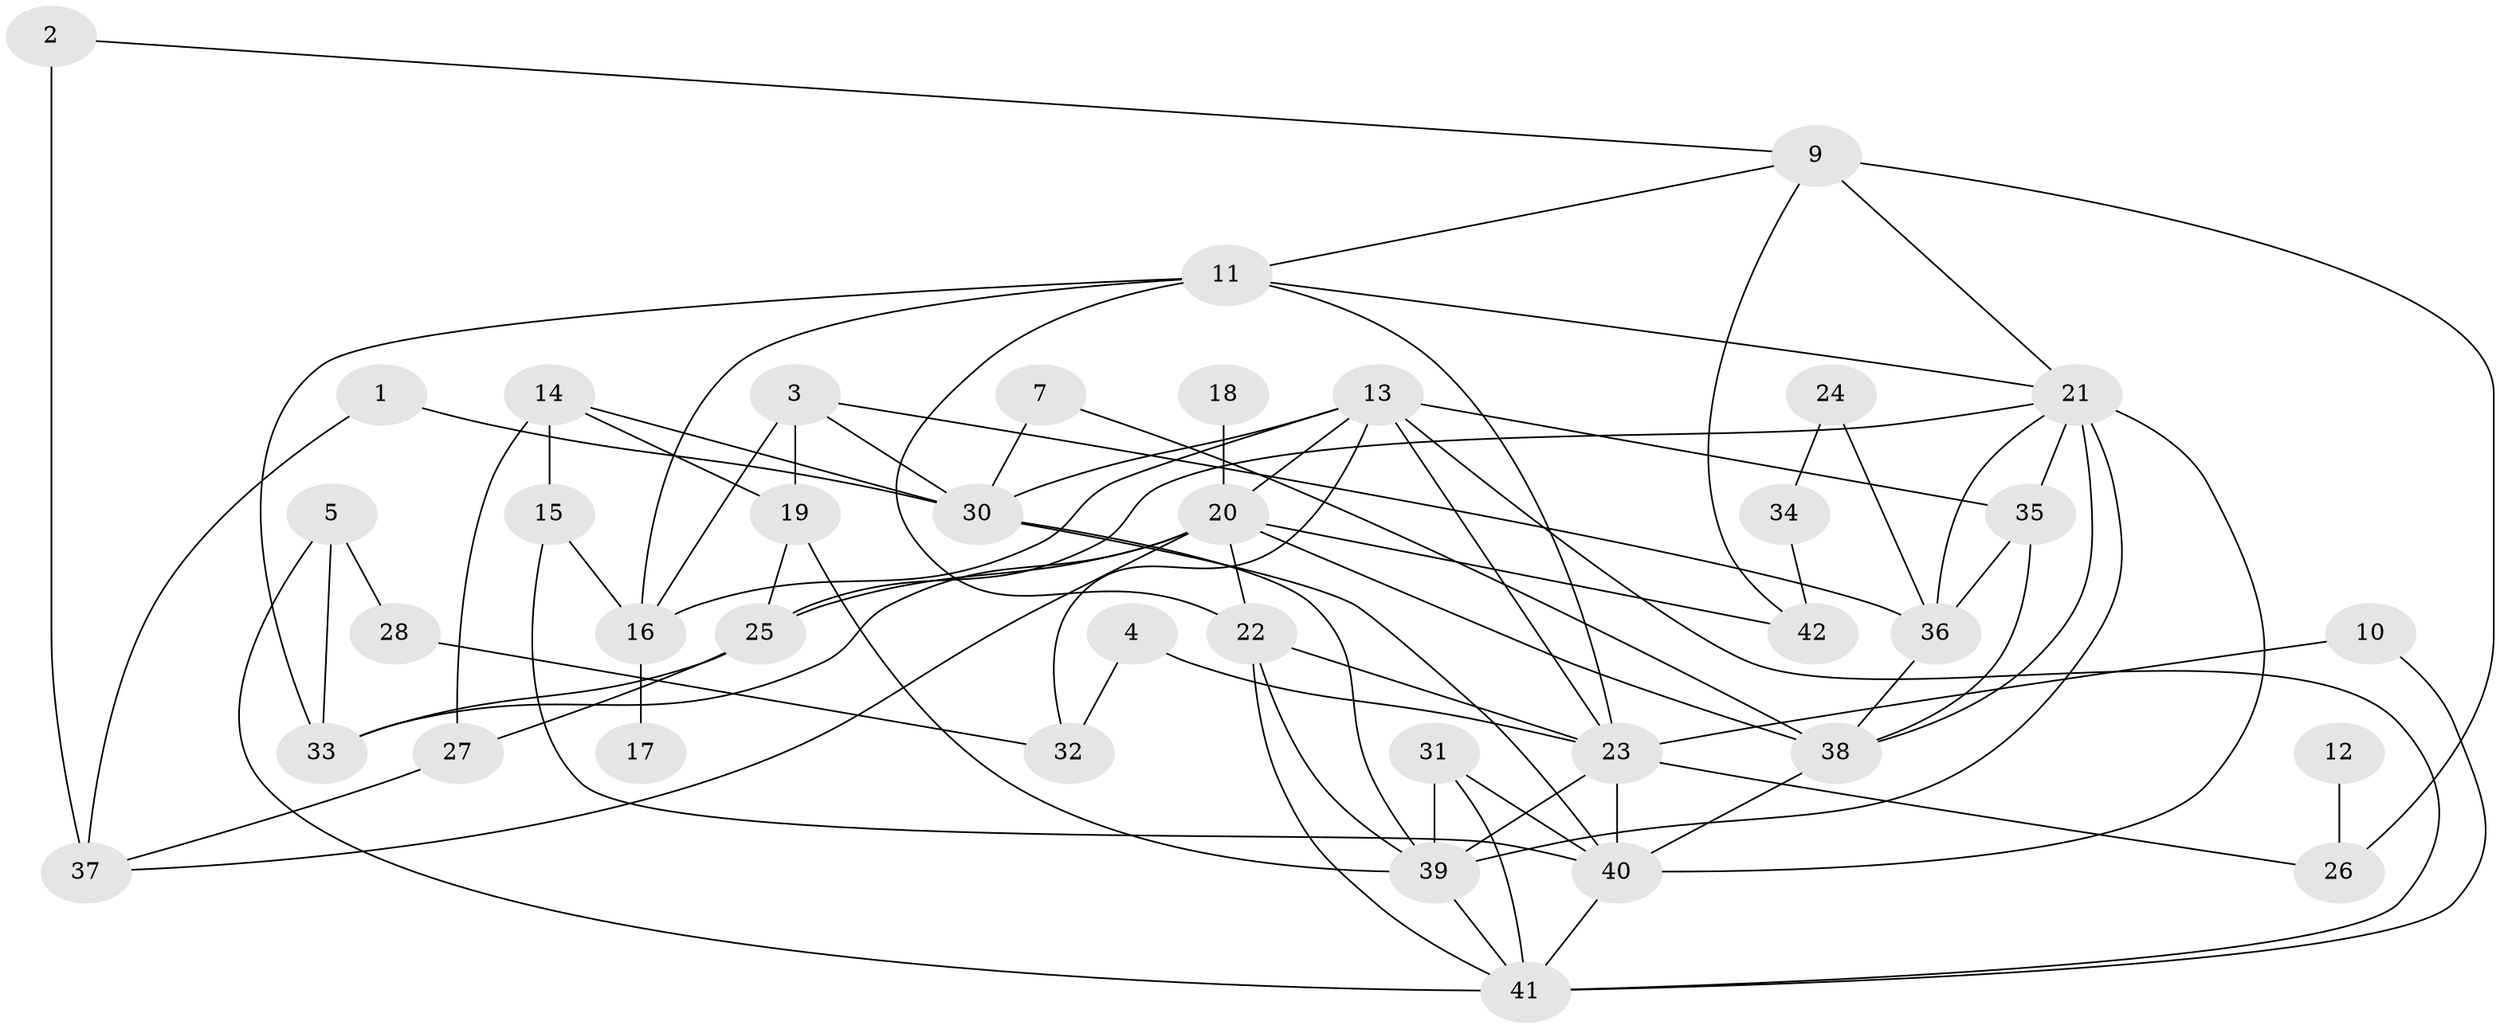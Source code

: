 // original degree distribution, {5: 0.13095238095238096, 3: 0.2619047619047619, 1: 0.11904761904761904, 4: 0.15476190476190477, 2: 0.2261904761904762, 6: 0.03571428571428571, 7: 0.03571428571428571, 0: 0.03571428571428571}
// Generated by graph-tools (version 1.1) at 2025/00/03/09/25 03:00:53]
// undirected, 39 vertices, 80 edges
graph export_dot {
graph [start="1"]
  node [color=gray90,style=filled];
  1;
  2;
  3;
  4;
  5;
  7;
  9;
  10;
  11;
  12;
  13;
  14;
  15;
  16;
  17;
  18;
  19;
  20;
  21;
  22;
  23;
  24;
  25;
  26;
  27;
  28;
  30;
  31;
  32;
  33;
  34;
  35;
  36;
  37;
  38;
  39;
  40;
  41;
  42;
  1 -- 30 [weight=1.0];
  1 -- 37 [weight=1.0];
  2 -- 9 [weight=1.0];
  2 -- 37 [weight=2.0];
  3 -- 16 [weight=1.0];
  3 -- 19 [weight=1.0];
  3 -- 30 [weight=1.0];
  3 -- 36 [weight=1.0];
  4 -- 23 [weight=1.0];
  4 -- 32 [weight=1.0];
  5 -- 28 [weight=1.0];
  5 -- 33 [weight=1.0];
  5 -- 41 [weight=1.0];
  7 -- 30 [weight=1.0];
  7 -- 38 [weight=1.0];
  9 -- 11 [weight=1.0];
  9 -- 21 [weight=1.0];
  9 -- 26 [weight=2.0];
  9 -- 42 [weight=1.0];
  10 -- 23 [weight=1.0];
  10 -- 41 [weight=1.0];
  11 -- 16 [weight=1.0];
  11 -- 21 [weight=1.0];
  11 -- 22 [weight=1.0];
  11 -- 23 [weight=1.0];
  11 -- 33 [weight=1.0];
  12 -- 26 [weight=1.0];
  13 -- 16 [weight=1.0];
  13 -- 20 [weight=1.0];
  13 -- 23 [weight=1.0];
  13 -- 30 [weight=1.0];
  13 -- 32 [weight=1.0];
  13 -- 35 [weight=1.0];
  13 -- 41 [weight=1.0];
  14 -- 15 [weight=1.0];
  14 -- 19 [weight=1.0];
  14 -- 27 [weight=1.0];
  14 -- 30 [weight=2.0];
  15 -- 16 [weight=1.0];
  15 -- 40 [weight=1.0];
  16 -- 17 [weight=1.0];
  18 -- 20 [weight=1.0];
  19 -- 25 [weight=1.0];
  19 -- 39 [weight=1.0];
  20 -- 22 [weight=1.0];
  20 -- 25 [weight=1.0];
  20 -- 33 [weight=1.0];
  20 -- 37 [weight=1.0];
  20 -- 38 [weight=1.0];
  20 -- 42 [weight=1.0];
  21 -- 25 [weight=1.0];
  21 -- 35 [weight=1.0];
  21 -- 36 [weight=1.0];
  21 -- 38 [weight=1.0];
  21 -- 39 [weight=2.0];
  21 -- 40 [weight=2.0];
  22 -- 23 [weight=1.0];
  22 -- 39 [weight=1.0];
  22 -- 41 [weight=1.0];
  23 -- 26 [weight=1.0];
  23 -- 39 [weight=1.0];
  23 -- 40 [weight=1.0];
  24 -- 34 [weight=1.0];
  24 -- 36 [weight=1.0];
  25 -- 27 [weight=1.0];
  25 -- 33 [weight=1.0];
  27 -- 37 [weight=1.0];
  28 -- 32 [weight=1.0];
  30 -- 39 [weight=1.0];
  30 -- 40 [weight=1.0];
  31 -- 39 [weight=1.0];
  31 -- 40 [weight=1.0];
  31 -- 41 [weight=1.0];
  34 -- 42 [weight=1.0];
  35 -- 36 [weight=2.0];
  35 -- 38 [weight=1.0];
  36 -- 38 [weight=1.0];
  38 -- 40 [weight=1.0];
  39 -- 41 [weight=1.0];
  40 -- 41 [weight=1.0];
}
